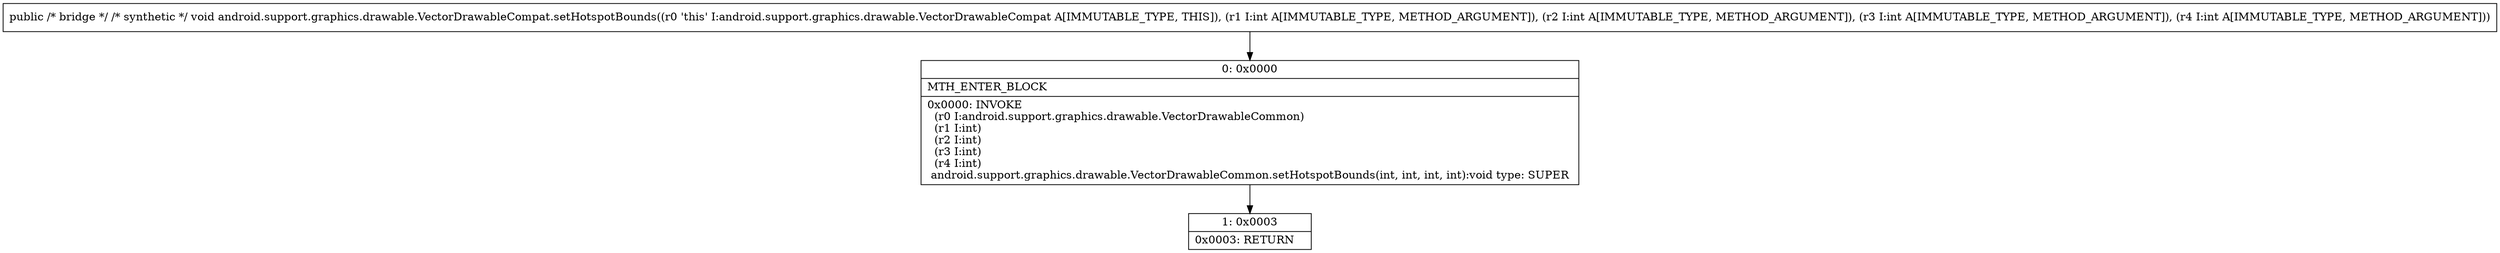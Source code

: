 digraph "CFG forandroid.support.graphics.drawable.VectorDrawableCompat.setHotspotBounds(IIII)V" {
Node_0 [shape=record,label="{0\:\ 0x0000|MTH_ENTER_BLOCK\l|0x0000: INVOKE  \l  (r0 I:android.support.graphics.drawable.VectorDrawableCommon)\l  (r1 I:int)\l  (r2 I:int)\l  (r3 I:int)\l  (r4 I:int)\l android.support.graphics.drawable.VectorDrawableCommon.setHotspotBounds(int, int, int, int):void type: SUPER \l}"];
Node_1 [shape=record,label="{1\:\ 0x0003|0x0003: RETURN   \l}"];
MethodNode[shape=record,label="{public \/* bridge *\/ \/* synthetic *\/ void android.support.graphics.drawable.VectorDrawableCompat.setHotspotBounds((r0 'this' I:android.support.graphics.drawable.VectorDrawableCompat A[IMMUTABLE_TYPE, THIS]), (r1 I:int A[IMMUTABLE_TYPE, METHOD_ARGUMENT]), (r2 I:int A[IMMUTABLE_TYPE, METHOD_ARGUMENT]), (r3 I:int A[IMMUTABLE_TYPE, METHOD_ARGUMENT]), (r4 I:int A[IMMUTABLE_TYPE, METHOD_ARGUMENT])) }"];
MethodNode -> Node_0;
Node_0 -> Node_1;
}

